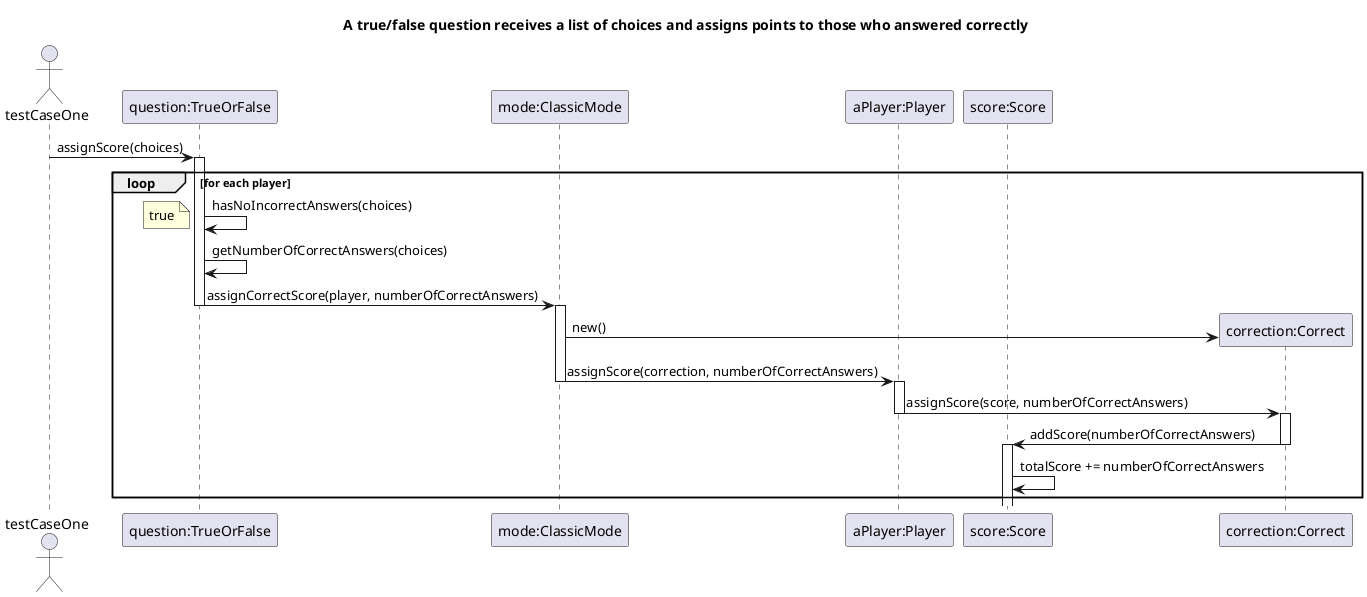 @startuml
title: A true/false question receives a list of choices and assigns points to those who answered correctly

actor testCaseOne
participant "question:TrueOrFalse" as question
participant "mode:ClassicMode" as type
participant "aPlayer:Player" as player
participant "score:Score" as score
participant "correction:Correct" as correction

testCaseOne -> question: assignScore(choices)
activate question
loop for each player
question -> question: hasNoIncorrectAnswers(choices)
note left: true
question -> question: getNumberOfCorrectAnswers(choices)
question -> type: assignCorrectScore(player, numberOfCorrectAnswers)
deactivate question
activate type
create correction
type -> correction: new()
type -> player: assignScore(correction, numberOfCorrectAnswers)
deactivate type
activate player
player -> correction: assignScore(score, numberOfCorrectAnswers)
deactivate player
activate correction
correction -> score: addScore(numberOfCorrectAnswers)
deactivate correction
activate score
score -> score: totalScore += numberOfCorrectAnswers

end loop
@enduml